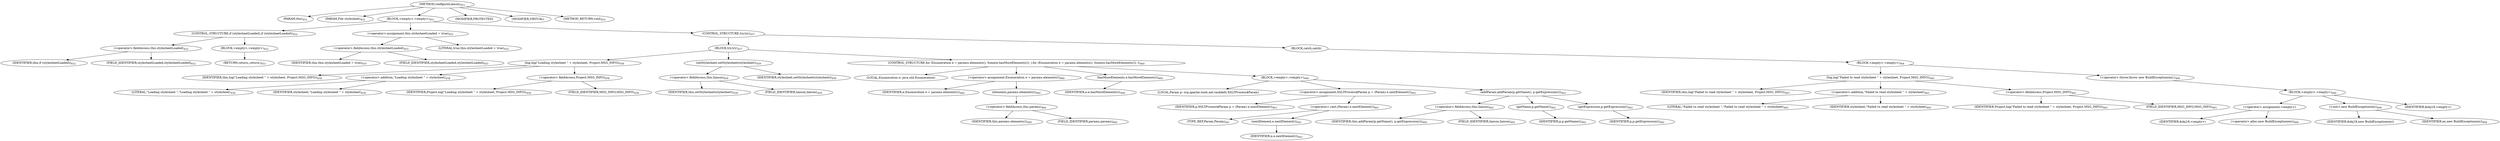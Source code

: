 digraph "configureLiaison" {  
"1129" [label = <(METHOD,configureLiaison)<SUB>451</SUB>> ]
"84" [label = <(PARAM,this)<SUB>451</SUB>> ]
"1130" [label = <(PARAM,File stylesheet)<SUB>451</SUB>> ]
"1131" [label = <(BLOCK,&lt;empty&gt;,&lt;empty&gt;)<SUB>451</SUB>> ]
"1132" [label = <(CONTROL_STRUCTURE,if (stylesheetLoaded),if (stylesheetLoaded))<SUB>452</SUB>> ]
"1133" [label = <(&lt;operator&gt;.fieldAccess,this.stylesheetLoaded)<SUB>452</SUB>> ]
"1134" [label = <(IDENTIFIER,this,if (stylesheetLoaded))<SUB>452</SUB>> ]
"1135" [label = <(FIELD_IDENTIFIER,stylesheetLoaded,stylesheetLoaded)<SUB>452</SUB>> ]
"1136" [label = <(BLOCK,&lt;empty&gt;,&lt;empty&gt;)<SUB>452</SUB>> ]
"1137" [label = <(RETURN,return;,return;)<SUB>453</SUB>> ]
"1138" [label = <(&lt;operator&gt;.assignment,this.stylesheetLoaded = true)<SUB>455</SUB>> ]
"1139" [label = <(&lt;operator&gt;.fieldAccess,this.stylesheetLoaded)<SUB>455</SUB>> ]
"1140" [label = <(IDENTIFIER,this,this.stylesheetLoaded = true)<SUB>455</SUB>> ]
"1141" [label = <(FIELD_IDENTIFIER,stylesheetLoaded,stylesheetLoaded)<SUB>455</SUB>> ]
"1142" [label = <(LITERAL,true,this.stylesheetLoaded = true)<SUB>455</SUB>> ]
"1143" [label = <(CONTROL_STRUCTURE,try,try)<SUB>457</SUB>> ]
"1144" [label = <(BLOCK,try,try)<SUB>457</SUB>> ]
"1145" [label = <(log,log(&quot;Loading stylesheet &quot; + stylesheet, Project.MSG_INFO))<SUB>458</SUB>> ]
"83" [label = <(IDENTIFIER,this,log(&quot;Loading stylesheet &quot; + stylesheet, Project.MSG_INFO))<SUB>458</SUB>> ]
"1146" [label = <(&lt;operator&gt;.addition,&quot;Loading stylesheet &quot; + stylesheet)<SUB>458</SUB>> ]
"1147" [label = <(LITERAL,&quot;Loading stylesheet &quot;,&quot;Loading stylesheet &quot; + stylesheet)<SUB>458</SUB>> ]
"1148" [label = <(IDENTIFIER,stylesheet,&quot;Loading stylesheet &quot; + stylesheet)<SUB>458</SUB>> ]
"1149" [label = <(&lt;operator&gt;.fieldAccess,Project.MSG_INFO)<SUB>458</SUB>> ]
"1150" [label = <(IDENTIFIER,Project,log(&quot;Loading stylesheet &quot; + stylesheet, Project.MSG_INFO))<SUB>458</SUB>> ]
"1151" [label = <(FIELD_IDENTIFIER,MSG_INFO,MSG_INFO)<SUB>458</SUB>> ]
"1152" [label = <(setStylesheet,setStylesheet(stylesheet))<SUB>459</SUB>> ]
"1153" [label = <(&lt;operator&gt;.fieldAccess,this.liaison)<SUB>459</SUB>> ]
"1154" [label = <(IDENTIFIER,this,setStylesheet(stylesheet))<SUB>459</SUB>> ]
"1155" [label = <(FIELD_IDENTIFIER,liaison,liaison)<SUB>459</SUB>> ]
"1156" [label = <(IDENTIFIER,stylesheet,setStylesheet(stylesheet))<SUB>459</SUB>> ]
"1157" [label = <(CONTROL_STRUCTURE,for (Enumeration e = params.elements(); Some(e.hasMoreElements()); ),for (Enumeration e = params.elements(); Some(e.hasMoreElements()); ))<SUB>460</SUB>> ]
"1158" [label = <(LOCAL,Enumeration e: java.util.Enumeration)> ]
"1159" [label = <(&lt;operator&gt;.assignment,Enumeration e = params.elements())<SUB>460</SUB>> ]
"1160" [label = <(IDENTIFIER,e,Enumeration e = params.elements())<SUB>460</SUB>> ]
"1161" [label = <(elements,params.elements())<SUB>460</SUB>> ]
"1162" [label = <(&lt;operator&gt;.fieldAccess,this.params)<SUB>460</SUB>> ]
"1163" [label = <(IDENTIFIER,this,params.elements())<SUB>460</SUB>> ]
"1164" [label = <(FIELD_IDENTIFIER,params,params)<SUB>460</SUB>> ]
"1165" [label = <(hasMoreElements,e.hasMoreElements())<SUB>460</SUB>> ]
"1166" [label = <(IDENTIFIER,e,e.hasMoreElements())<SUB>460</SUB>> ]
"1167" [label = <(BLOCK,&lt;empty&gt;,&lt;empty&gt;)<SUB>460</SUB>> ]
"1168" [label = <(LOCAL,Param p: org.apache.tools.ant.taskdefs.XSLTProcess$Param)> ]
"1169" [label = <(&lt;operator&gt;.assignment,XSLTProcess$Param p = (Param) e.nextElement())<SUB>461</SUB>> ]
"1170" [label = <(IDENTIFIER,p,XSLTProcess$Param p = (Param) e.nextElement())<SUB>461</SUB>> ]
"1171" [label = <(&lt;operator&gt;.cast,(Param) e.nextElement())<SUB>461</SUB>> ]
"1172" [label = <(TYPE_REF,Param,Param)<SUB>461</SUB>> ]
"1173" [label = <(nextElement,e.nextElement())<SUB>461</SUB>> ]
"1174" [label = <(IDENTIFIER,e,e.nextElement())<SUB>461</SUB>> ]
"1175" [label = <(addParam,addParam(p.getName(), p.getExpression()))<SUB>462</SUB>> ]
"1176" [label = <(&lt;operator&gt;.fieldAccess,this.liaison)<SUB>462</SUB>> ]
"1177" [label = <(IDENTIFIER,this,addParam(p.getName(), p.getExpression()))<SUB>462</SUB>> ]
"1178" [label = <(FIELD_IDENTIFIER,liaison,liaison)<SUB>462</SUB>> ]
"1179" [label = <(getName,p.getName())<SUB>462</SUB>> ]
"1180" [label = <(IDENTIFIER,p,p.getName())<SUB>462</SUB>> ]
"1181" [label = <(getExpression,p.getExpression())<SUB>462</SUB>> ]
"1182" [label = <(IDENTIFIER,p,p.getExpression())<SUB>462</SUB>> ]
"1183" [label = <(BLOCK,catch,catch)> ]
"1184" [label = <(BLOCK,&lt;empty&gt;,&lt;empty&gt;)<SUB>464</SUB>> ]
"1185" [label = <(log,log(&quot;Failed to read stylesheet &quot; + stylesheet, Project.MSG_INFO))<SUB>465</SUB>> ]
"85" [label = <(IDENTIFIER,this,log(&quot;Failed to read stylesheet &quot; + stylesheet, Project.MSG_INFO))<SUB>465</SUB>> ]
"1186" [label = <(&lt;operator&gt;.addition,&quot;Failed to read stylesheet &quot; + stylesheet)<SUB>465</SUB>> ]
"1187" [label = <(LITERAL,&quot;Failed to read stylesheet &quot;,&quot;Failed to read stylesheet &quot; + stylesheet)<SUB>465</SUB>> ]
"1188" [label = <(IDENTIFIER,stylesheet,&quot;Failed to read stylesheet &quot; + stylesheet)<SUB>465</SUB>> ]
"1189" [label = <(&lt;operator&gt;.fieldAccess,Project.MSG_INFO)<SUB>465</SUB>> ]
"1190" [label = <(IDENTIFIER,Project,log(&quot;Failed to read stylesheet &quot; + stylesheet, Project.MSG_INFO))<SUB>465</SUB>> ]
"1191" [label = <(FIELD_IDENTIFIER,MSG_INFO,MSG_INFO)<SUB>465</SUB>> ]
"1192" [label = <(&lt;operator&gt;.throw,throw new BuildException(ex);)<SUB>466</SUB>> ]
"1193" [label = <(BLOCK,&lt;empty&gt;,&lt;empty&gt;)<SUB>466</SUB>> ]
"1194" [label = <(&lt;operator&gt;.assignment,&lt;empty&gt;)> ]
"1195" [label = <(IDENTIFIER,$obj18,&lt;empty&gt;)> ]
"1196" [label = <(&lt;operator&gt;.alloc,new BuildException(ex))<SUB>466</SUB>> ]
"1197" [label = <(&lt;init&gt;,new BuildException(ex))<SUB>466</SUB>> ]
"1198" [label = <(IDENTIFIER,$obj18,new BuildException(ex))> ]
"1199" [label = <(IDENTIFIER,ex,new BuildException(ex))<SUB>466</SUB>> ]
"1200" [label = <(IDENTIFIER,$obj18,&lt;empty&gt;)> ]
"1201" [label = <(MODIFIER,PROTECTED)> ]
"1202" [label = <(MODIFIER,VIRTUAL)> ]
"1203" [label = <(METHOD_RETURN,void)<SUB>451</SUB>> ]
  "1129" -> "84" 
  "1129" -> "1130" 
  "1129" -> "1131" 
  "1129" -> "1201" 
  "1129" -> "1202" 
  "1129" -> "1203" 
  "1131" -> "1132" 
  "1131" -> "1138" 
  "1131" -> "1143" 
  "1132" -> "1133" 
  "1132" -> "1136" 
  "1133" -> "1134" 
  "1133" -> "1135" 
  "1136" -> "1137" 
  "1138" -> "1139" 
  "1138" -> "1142" 
  "1139" -> "1140" 
  "1139" -> "1141" 
  "1143" -> "1144" 
  "1143" -> "1183" 
  "1144" -> "1145" 
  "1144" -> "1152" 
  "1144" -> "1157" 
  "1145" -> "83" 
  "1145" -> "1146" 
  "1145" -> "1149" 
  "1146" -> "1147" 
  "1146" -> "1148" 
  "1149" -> "1150" 
  "1149" -> "1151" 
  "1152" -> "1153" 
  "1152" -> "1156" 
  "1153" -> "1154" 
  "1153" -> "1155" 
  "1157" -> "1158" 
  "1157" -> "1159" 
  "1157" -> "1165" 
  "1157" -> "1167" 
  "1159" -> "1160" 
  "1159" -> "1161" 
  "1161" -> "1162" 
  "1162" -> "1163" 
  "1162" -> "1164" 
  "1165" -> "1166" 
  "1167" -> "1168" 
  "1167" -> "1169" 
  "1167" -> "1175" 
  "1169" -> "1170" 
  "1169" -> "1171" 
  "1171" -> "1172" 
  "1171" -> "1173" 
  "1173" -> "1174" 
  "1175" -> "1176" 
  "1175" -> "1179" 
  "1175" -> "1181" 
  "1176" -> "1177" 
  "1176" -> "1178" 
  "1179" -> "1180" 
  "1181" -> "1182" 
  "1183" -> "1184" 
  "1184" -> "1185" 
  "1184" -> "1192" 
  "1185" -> "85" 
  "1185" -> "1186" 
  "1185" -> "1189" 
  "1186" -> "1187" 
  "1186" -> "1188" 
  "1189" -> "1190" 
  "1189" -> "1191" 
  "1192" -> "1193" 
  "1193" -> "1194" 
  "1193" -> "1197" 
  "1193" -> "1200" 
  "1194" -> "1195" 
  "1194" -> "1196" 
  "1197" -> "1198" 
  "1197" -> "1199" 
}
